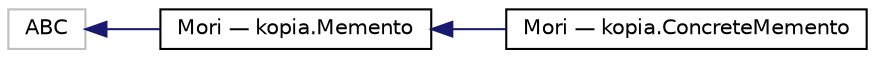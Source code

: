 digraph "Graficzna hierarchia klas"
{
 // LATEX_PDF_SIZE
  bgcolor="transparent";
  edge [fontname="Helvetica",fontsize="10",labelfontname="Helvetica",labelfontsize="10"];
  node [fontname="Helvetica",fontsize="10",shape=record];
  rankdir="LR";
  Node3 [label="ABC",height=0.2,width=0.4,color="grey75",tooltip=" "];
  Node3 -> Node0 [dir="back",color="midnightblue",fontsize="10",style="solid",fontname="Helvetica"];
  Node0 [label="Mori — kopia.Memento",height=0.2,width=0.4,color="black",URL="$class_mori_01_xE2_x80_x94_01kopia_1_1_memento.html",tooltip="Interfejs Memento zapewnia sposoby odzyskania danych szczególnych memento, takich jak data utworzenia..."];
  Node0 -> Node1 [dir="back",color="midnightblue",fontsize="10",style="solid",fontname="Helvetica"];
  Node1 [label="Mori — kopia.ConcreteMemento",height=0.2,width=0.4,color="black",URL="$class_mori_01_xE2_x80_x94_01kopia_1_1_concrete_memento.html",tooltip=" "];
}
